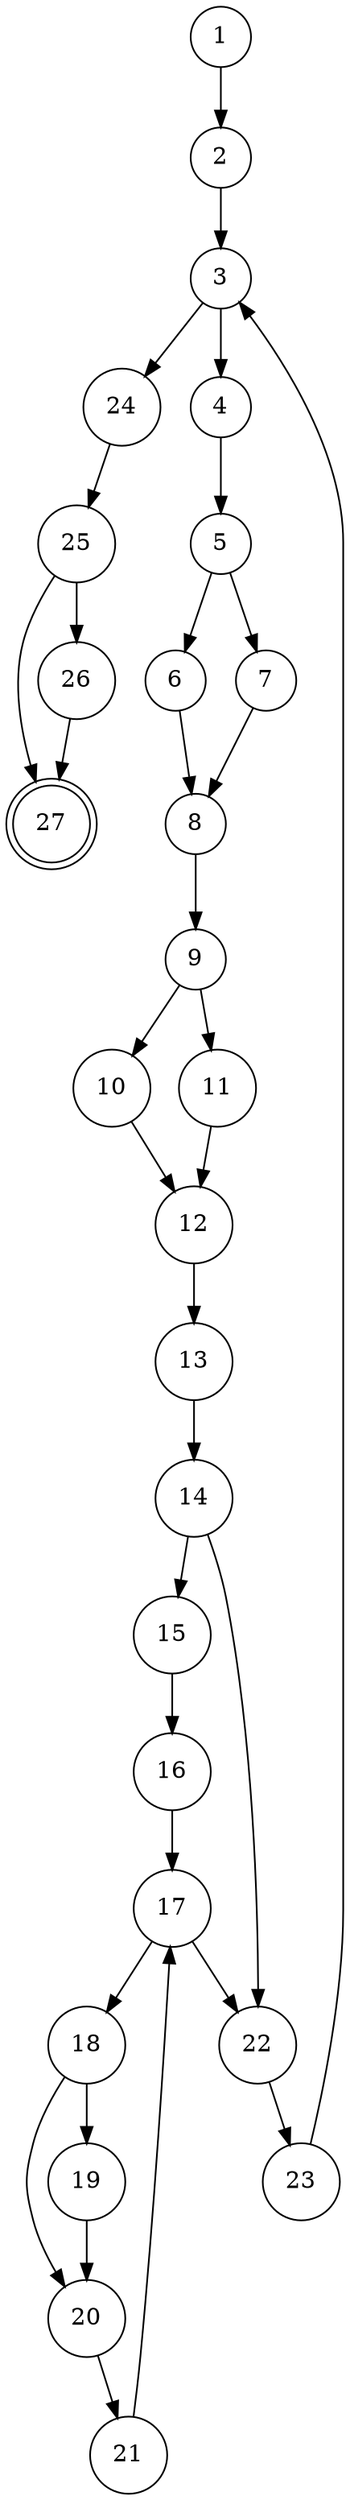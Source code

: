 digraph cfg{
node [shape = doublecircle] 27;
node [shape = circle];
/* definition of threadIdx.x at 1 */
/* definition of threadIdx.y at 1 */
/* definition of threadIdx.z at 1 */
/* definition of blockIdx.x at 1 */
/* definition of blockIdx.y at 1 */
/* definition of blockIdx.z at 1 */
/* definition of blockDim.x at 1 */
/* definition of blockDim.y at 1 */
/* definition of blockDim.z at 1 */
/* definition of gridDim.x at 1 */
/* definition of gridDim.y at 1 */
/* definition of gridDim.z at 1 */
/* definition of tile_idx at 2 */
/* definition of tile_idx at 2 */
/* definition of posa at 4 */
/* definition of posb at 4 */
/* definition of s_a at 6 */
/* definition of s_a at 7 */
/* definition of s_b at 10 */
/* definition of s_b at 11 */
/* definition of i at 16 */
/* definition of i at 16 */
/* definition of temp_result at 19 */
/* definition of d_c at 26 */
/* definition of d_a at 1 */
/* definition of d_b at 1 */
/* definition of d_c at 1 */
/* definition of N at 1 */
/* definition of idx at 1 */
/* definition of idy at 1 */
/* definition of pos at 1 */
/* definition of temp_result at 1 */
/* cusage of threadIdx.x at 1 */
/* cusage of blockDim.x at 1 */
/* cusage of blockIdx.x at 1 */
/* cusage of threadIdx.y at 1 */
/* cusage of blockDim.y at 1 */
/* cusage of blockIdx.y at 1 */
/* cusage of idx at 1 */
/* cusage of idy at 1 */
/* cusage of N at 1 */
/* cusage of gridDim.x at 3 */
/* cusage of tile_idx at 23 */
/* cusage of idy at 4 */
/* cusage of N at 4 */
/* cusage of tile_idx at 4 */
/* cusage of threadIdx.x at 4 */
/* cusage of tile_idx at 4 */
/* cusage of threadIdx.y at 4 */
/* cusage of N at 4 */
/* cusage of idx at 4 */
/* cusage of N at 5 */
/* cusage of N at 5 */
/* cusage of d_a at 6 */
/* cusage of threadIdx.y at 6 */
/* cusage of threadIdx.x at 6 */
/* cusage of posa at 6 */
/* cusage of threadIdx.y at 7 */
/* cusage of threadIdx.x at 7 */
/* cusage of N at 9 */
/* cusage of N at 9 */
/* cusage of d_b at 10 */
/* cusage of threadIdx.y at 10 */
/* cusage of threadIdx.x at 10 */
/* cusage of posb at 10 */
/* cusage of threadIdx.y at 11 */
/* cusage of threadIdx.x at 11 */
/* cusage of i at 21 */
/* cusage of threadIdx.y at 18 */
/* cusage of i at 18 */
/* cusage of i at 18 */
/* cusage of threadIdx.x at 18 */
/* cusage of s_a at 19 */
/* cusage of s_b at 19 */
/* cusage of temp_result at 19 */
/* cusage of threadIdx.y at 19 */
/* cusage of i at 19 */
/* cusage of i at 19 */
/* cusage of threadIdx.x at 19 */
/* cusage of pos at 26 */
/* cusage of temp_result at 26 */
/* pusage of tile_idx at 3 */
/* pusage of tile_idx at 3 */
/* pusage of posa at 5 */
/* pusage of posa at 5 */
/* pusage of posb at 9 */
/* pusage of posb at 9 */
/* pusage of idx at 14 */
/* pusage of idx at 14 */
/* pusage of N at 14 */
/* pusage of N at 14 */
/* pusage of idy at 14 */
/* pusage of idy at 14 */
/* pusage of N at 14 */
/* pusage of N at 14 */
/* pusage of i at 17 */
/* pusage of i at 17 */
/* pusage of s_a at 18 */
/* pusage of s_a at 18 */
/* pusage of s_b at 18 */
/* pusage of s_b at 18 */
/* pusage of idx at 25 */
/* pusage of idx at 25 */
/* pusage of N at 25 */
/* pusage of N at 25 */
/* pusage of idy at 25 */
/* pusage of idy at 25 */
/* pusage of N at 25 */
/* pusage of N at 25 */
/* susage of d_a at 27 */
/* susage of d_b at 27 */
/* susage of d_c at 27 */
/* m_recv.0 of d_a at 1 */
/* m_recv.0 of d_b at 1 */
/* m_recv.0 of d_c at 1 */
/* m_recv.0 of N at 1 */
/* m_send.0 of d_a at 27 */
/* m_send.0 of d_b at 27 */
/* m_send.0 of d_c at 27 */
/* global of d_a at 0 */
/* global of d_b at 0 */
/* global of d_c at 0 */
/* global of N at 0 */
/* shared of s_a at 0 */
/* shared of s_b at 0 */
1 -> 2;
2 -> 3;
3 -> 4;
4 -> 5;
5 -> 6;
5 -> 7;
6 -> 8;
7 -> 8;
8 -> 9;
9 -> 10;
9 -> 11;
10 -> 12;
11 -> 12;
12 -> 13;
13 -> 14;
14 -> 15;
15 -> 16;
16 -> 17;
17 -> 18;
18 -> 19;
19 -> 20;
18 -> 20;
20 -> 21;
21 -> 17;
17 -> 22;
14 -> 22;
22 -> 23;
23 -> 3;
3 -> 24;
24 -> 25;
25 -> 26;
26 -> 27;
25 -> 27;
}